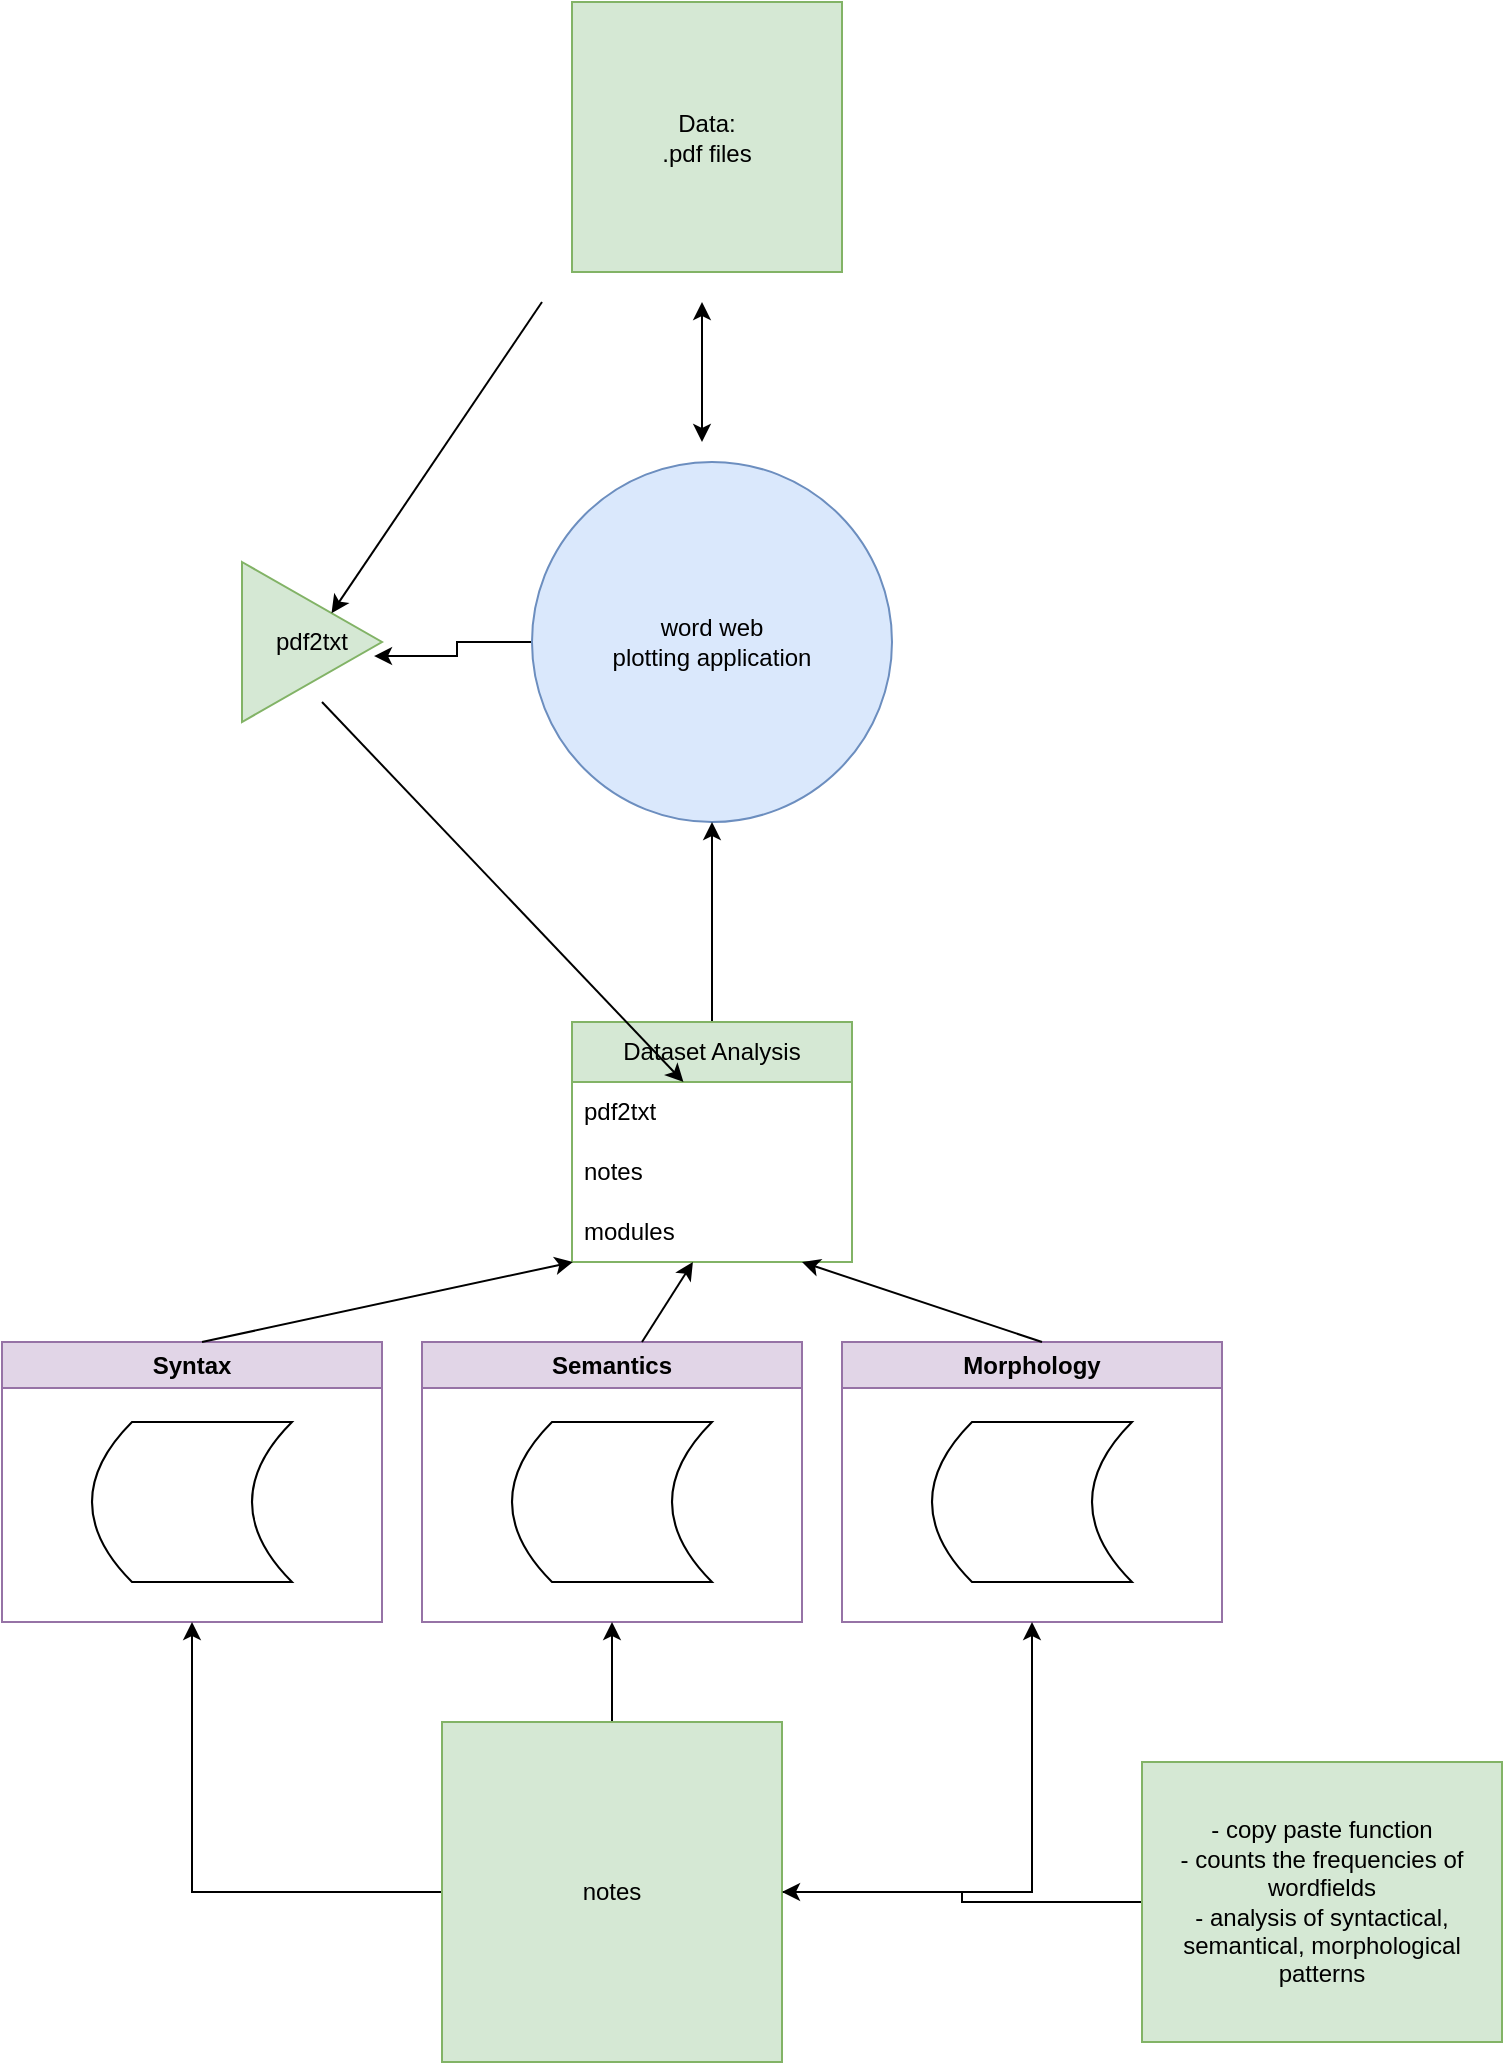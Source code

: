 <mxfile version="21.4.0" type="github">
  <diagram name="Page-1" id="bPpOpXoElfhLp_AB31nO">
    <mxGraphModel dx="1306" dy="837" grid="1" gridSize="10" guides="1" tooltips="1" connect="1" arrows="1" fold="1" page="1" pageScale="1" pageWidth="850" pageHeight="1100" math="0" shadow="0">
      <root>
        <mxCell id="0" />
        <mxCell id="1" parent="0" />
        <mxCell id="NQ1O3egjz5BYC62K84MM-12" style="edgeStyle=orthogonalEdgeStyle;rounded=0;orthogonalLoop=1;jettySize=auto;html=1;entryX=0.943;entryY=0.588;entryDx=0;entryDy=0;entryPerimeter=0;" parent="1" source="NQ1O3egjz5BYC62K84MM-1" target="NQ1O3egjz5BYC62K84MM-9" edge="1">
          <mxGeometry relative="1" as="geometry" />
        </mxCell>
        <mxCell id="NQ1O3egjz5BYC62K84MM-1" value="&lt;div&gt;word web&lt;/div&gt;&lt;div&gt;plotting application&lt;/div&gt;" style="ellipse;whiteSpace=wrap;html=1;aspect=fixed;fillColor=#dae8fc;strokeColor=#6c8ebf;" parent="1" vertex="1">
          <mxGeometry x="335" y="270" width="180" height="180" as="geometry" />
        </mxCell>
        <mxCell id="NQ1O3egjz5BYC62K84MM-2" value="" style="endArrow=classic;startArrow=classic;html=1;rounded=0;" parent="1" edge="1">
          <mxGeometry width="50" height="50" relative="1" as="geometry">
            <mxPoint x="420" y="260" as="sourcePoint" />
            <mxPoint x="420" y="190" as="targetPoint" />
          </mxGeometry>
        </mxCell>
        <mxCell id="WlBHopzw5gnTw_Ue6f4S-17" style="edgeStyle=orthogonalEdgeStyle;rounded=0;orthogonalLoop=1;jettySize=auto;html=1;exitX=0.5;exitY=0;exitDx=0;exitDy=0;entryX=0.5;entryY=1;entryDx=0;entryDy=0;" edge="1" parent="1" source="NQ1O3egjz5BYC62K84MM-3" target="NQ1O3egjz5BYC62K84MM-1">
          <mxGeometry relative="1" as="geometry" />
        </mxCell>
        <mxCell id="NQ1O3egjz5BYC62K84MM-3" value="&lt;div&gt;Dataset Analysis&lt;/div&gt;" style="swimlane;fontStyle=0;childLayout=stackLayout;horizontal=1;startSize=30;horizontalStack=0;resizeParent=1;resizeParentMax=0;resizeLast=0;collapsible=1;marginBottom=0;whiteSpace=wrap;html=1;fillColor=#d5e8d4;strokeColor=#82b366;" parent="1" vertex="1">
          <mxGeometry x="355" y="550" width="140" height="120" as="geometry" />
        </mxCell>
        <mxCell id="NQ1O3egjz5BYC62K84MM-4" value="pdf2txt" style="text;strokeColor=none;fillColor=none;align=left;verticalAlign=middle;spacingLeft=4;spacingRight=4;overflow=hidden;points=[[0,0.5],[1,0.5]];portConstraint=eastwest;rotatable=0;whiteSpace=wrap;html=1;" parent="NQ1O3egjz5BYC62K84MM-3" vertex="1">
          <mxGeometry y="30" width="140" height="30" as="geometry" />
        </mxCell>
        <mxCell id="NQ1O3egjz5BYC62K84MM-5" value="notes" style="text;strokeColor=none;fillColor=none;align=left;verticalAlign=middle;spacingLeft=4;spacingRight=4;overflow=hidden;points=[[0,0.5],[1,0.5]];portConstraint=eastwest;rotatable=0;whiteSpace=wrap;html=1;" parent="NQ1O3egjz5BYC62K84MM-3" vertex="1">
          <mxGeometry y="60" width="140" height="30" as="geometry" />
        </mxCell>
        <mxCell id="NQ1O3egjz5BYC62K84MM-6" value="modules" style="text;strokeColor=none;fillColor=none;align=left;verticalAlign=middle;spacingLeft=4;spacingRight=4;overflow=hidden;points=[[0,0.5],[1,0.5]];portConstraint=eastwest;rotatable=0;whiteSpace=wrap;html=1;" parent="NQ1O3egjz5BYC62K84MM-3" vertex="1">
          <mxGeometry y="90" width="140" height="30" as="geometry" />
        </mxCell>
        <mxCell id="NQ1O3egjz5BYC62K84MM-8" value="&lt;div&gt;Data:&lt;/div&gt;&lt;div&gt;.pdf files&lt;br&gt;&lt;/div&gt;" style="whiteSpace=wrap;html=1;aspect=fixed;fillColor=#d5e8d4;strokeColor=#82b366;" parent="1" vertex="1">
          <mxGeometry x="355" y="40" width="135" height="135" as="geometry" />
        </mxCell>
        <mxCell id="NQ1O3egjz5BYC62K84MM-9" value="pdf2txt" style="triangle;whiteSpace=wrap;html=1;fillColor=#d5e8d4;strokeColor=#82b366;" parent="1" vertex="1">
          <mxGeometry x="190" y="320" width="70" height="80" as="geometry" />
        </mxCell>
        <mxCell id="NQ1O3egjz5BYC62K84MM-10" value="" style="endArrow=classic;html=1;rounded=0;" parent="1" target="NQ1O3egjz5BYC62K84MM-4" edge="1">
          <mxGeometry width="50" height="50" relative="1" as="geometry">
            <mxPoint x="230" y="390" as="sourcePoint" />
            <mxPoint x="350" y="560" as="targetPoint" />
          </mxGeometry>
        </mxCell>
        <mxCell id="NQ1O3egjz5BYC62K84MM-11" value="" style="endArrow=classic;html=1;rounded=0;" parent="1" target="NQ1O3egjz5BYC62K84MM-9" edge="1">
          <mxGeometry width="50" height="50" relative="1" as="geometry">
            <mxPoint x="340" y="190" as="sourcePoint" />
            <mxPoint x="230" y="300" as="targetPoint" />
          </mxGeometry>
        </mxCell>
        <mxCell id="NQ1O3egjz5BYC62K84MM-13" value="Syntax" style="swimlane;whiteSpace=wrap;html=1;fillColor=#e1d5e7;strokeColor=#9673a6;" parent="1" vertex="1">
          <mxGeometry x="70" y="710" width="190" height="140" as="geometry" />
        </mxCell>
        <mxCell id="WlBHopzw5gnTw_Ue6f4S-12" value="" style="shape=dataStorage;whiteSpace=wrap;html=1;fixedSize=1;" vertex="1" parent="NQ1O3egjz5BYC62K84MM-13">
          <mxGeometry x="45" y="40" width="100" height="80" as="geometry" />
        </mxCell>
        <mxCell id="NQ1O3egjz5BYC62K84MM-14" value="Semantics" style="swimlane;whiteSpace=wrap;html=1;fillColor=#e1d5e7;strokeColor=#9673a6;" parent="1" vertex="1">
          <mxGeometry x="280" y="710" width="190" height="140" as="geometry" />
        </mxCell>
        <mxCell id="WlBHopzw5gnTw_Ue6f4S-13" value="" style="shape=dataStorage;whiteSpace=wrap;html=1;fixedSize=1;" vertex="1" parent="NQ1O3egjz5BYC62K84MM-14">
          <mxGeometry x="45" y="40" width="100" height="80" as="geometry" />
        </mxCell>
        <mxCell id="NQ1O3egjz5BYC62K84MM-15" value="Morphology" style="swimlane;whiteSpace=wrap;html=1;fillColor=#e1d5e7;strokeColor=#9673a6;" parent="1" vertex="1">
          <mxGeometry x="490" y="710" width="190" height="140" as="geometry" />
        </mxCell>
        <mxCell id="WlBHopzw5gnTw_Ue6f4S-14" value="" style="shape=dataStorage;whiteSpace=wrap;html=1;fixedSize=1;" vertex="1" parent="NQ1O3egjz5BYC62K84MM-15">
          <mxGeometry x="45" y="40" width="100" height="80" as="geometry" />
        </mxCell>
        <mxCell id="NQ1O3egjz5BYC62K84MM-21" style="edgeStyle=orthogonalEdgeStyle;rounded=0;orthogonalLoop=1;jettySize=auto;html=1;entryX=0.5;entryY=1;entryDx=0;entryDy=0;" parent="1" source="NQ1O3egjz5BYC62K84MM-20" target="NQ1O3egjz5BYC62K84MM-14" edge="1">
          <mxGeometry relative="1" as="geometry" />
        </mxCell>
        <mxCell id="NQ1O3egjz5BYC62K84MM-22" style="edgeStyle=orthogonalEdgeStyle;rounded=0;orthogonalLoop=1;jettySize=auto;html=1;entryX=0.5;entryY=1;entryDx=0;entryDy=0;" parent="1" source="NQ1O3egjz5BYC62K84MM-20" target="NQ1O3egjz5BYC62K84MM-15" edge="1">
          <mxGeometry relative="1" as="geometry" />
        </mxCell>
        <mxCell id="NQ1O3egjz5BYC62K84MM-23" style="edgeStyle=orthogonalEdgeStyle;rounded=0;orthogonalLoop=1;jettySize=auto;html=1;exitX=0;exitY=0.5;exitDx=0;exitDy=0;entryX=0.5;entryY=1;entryDx=0;entryDy=0;" parent="1" source="NQ1O3egjz5BYC62K84MM-20" target="NQ1O3egjz5BYC62K84MM-13" edge="1">
          <mxGeometry relative="1" as="geometry" />
        </mxCell>
        <mxCell id="NQ1O3egjz5BYC62K84MM-20" value="notes" style="whiteSpace=wrap;html=1;aspect=fixed;fillColor=#d5e8d4;strokeColor=#82b366;" parent="1" vertex="1">
          <mxGeometry x="290" y="900" width="170" height="170" as="geometry" />
        </mxCell>
        <mxCell id="NQ1O3egjz5BYC62K84MM-25" style="edgeStyle=orthogonalEdgeStyle;rounded=0;orthogonalLoop=1;jettySize=auto;html=1;" parent="1" source="NQ1O3egjz5BYC62K84MM-24" target="NQ1O3egjz5BYC62K84MM-20" edge="1">
          <mxGeometry relative="1" as="geometry" />
        </mxCell>
        <mxCell id="NQ1O3egjz5BYC62K84MM-24" value="&lt;div&gt;- copy paste function&lt;/div&gt;&lt;div&gt;- counts the frequencies of wordfields&lt;/div&gt;&lt;div&gt;- analysis of syntactical, semantical, morphological patterns&lt;br&gt;&lt;/div&gt;" style="rounded=0;whiteSpace=wrap;html=1;fillColor=#d5e8d4;strokeColor=#82b366;" parent="1" vertex="1">
          <mxGeometry x="640" y="920" width="180" height="140" as="geometry" />
        </mxCell>
        <mxCell id="WlBHopzw5gnTw_Ue6f4S-10" value="" style="endArrow=classic;html=1;rounded=0;" edge="1" parent="1" target="NQ1O3egjz5BYC62K84MM-6">
          <mxGeometry width="50" height="50" relative="1" as="geometry">
            <mxPoint x="590" y="710" as="sourcePoint" />
            <mxPoint x="640" y="660" as="targetPoint" />
          </mxGeometry>
        </mxCell>
        <mxCell id="WlBHopzw5gnTw_Ue6f4S-11" value="" style="endArrow=classic;html=1;rounded=0;" edge="1" parent="1" target="NQ1O3egjz5BYC62K84MM-6">
          <mxGeometry width="50" height="50" relative="1" as="geometry">
            <mxPoint x="390" y="710" as="sourcePoint" />
            <mxPoint x="440" y="660" as="targetPoint" />
          </mxGeometry>
        </mxCell>
        <mxCell id="WlBHopzw5gnTw_Ue6f4S-15" value="" style="endArrow=classic;html=1;rounded=0;" edge="1" parent="1" target="NQ1O3egjz5BYC62K84MM-6">
          <mxGeometry width="50" height="50" relative="1" as="geometry">
            <mxPoint x="170" y="710" as="sourcePoint" />
            <mxPoint x="220" y="660" as="targetPoint" />
          </mxGeometry>
        </mxCell>
      </root>
    </mxGraphModel>
  </diagram>
</mxfile>
